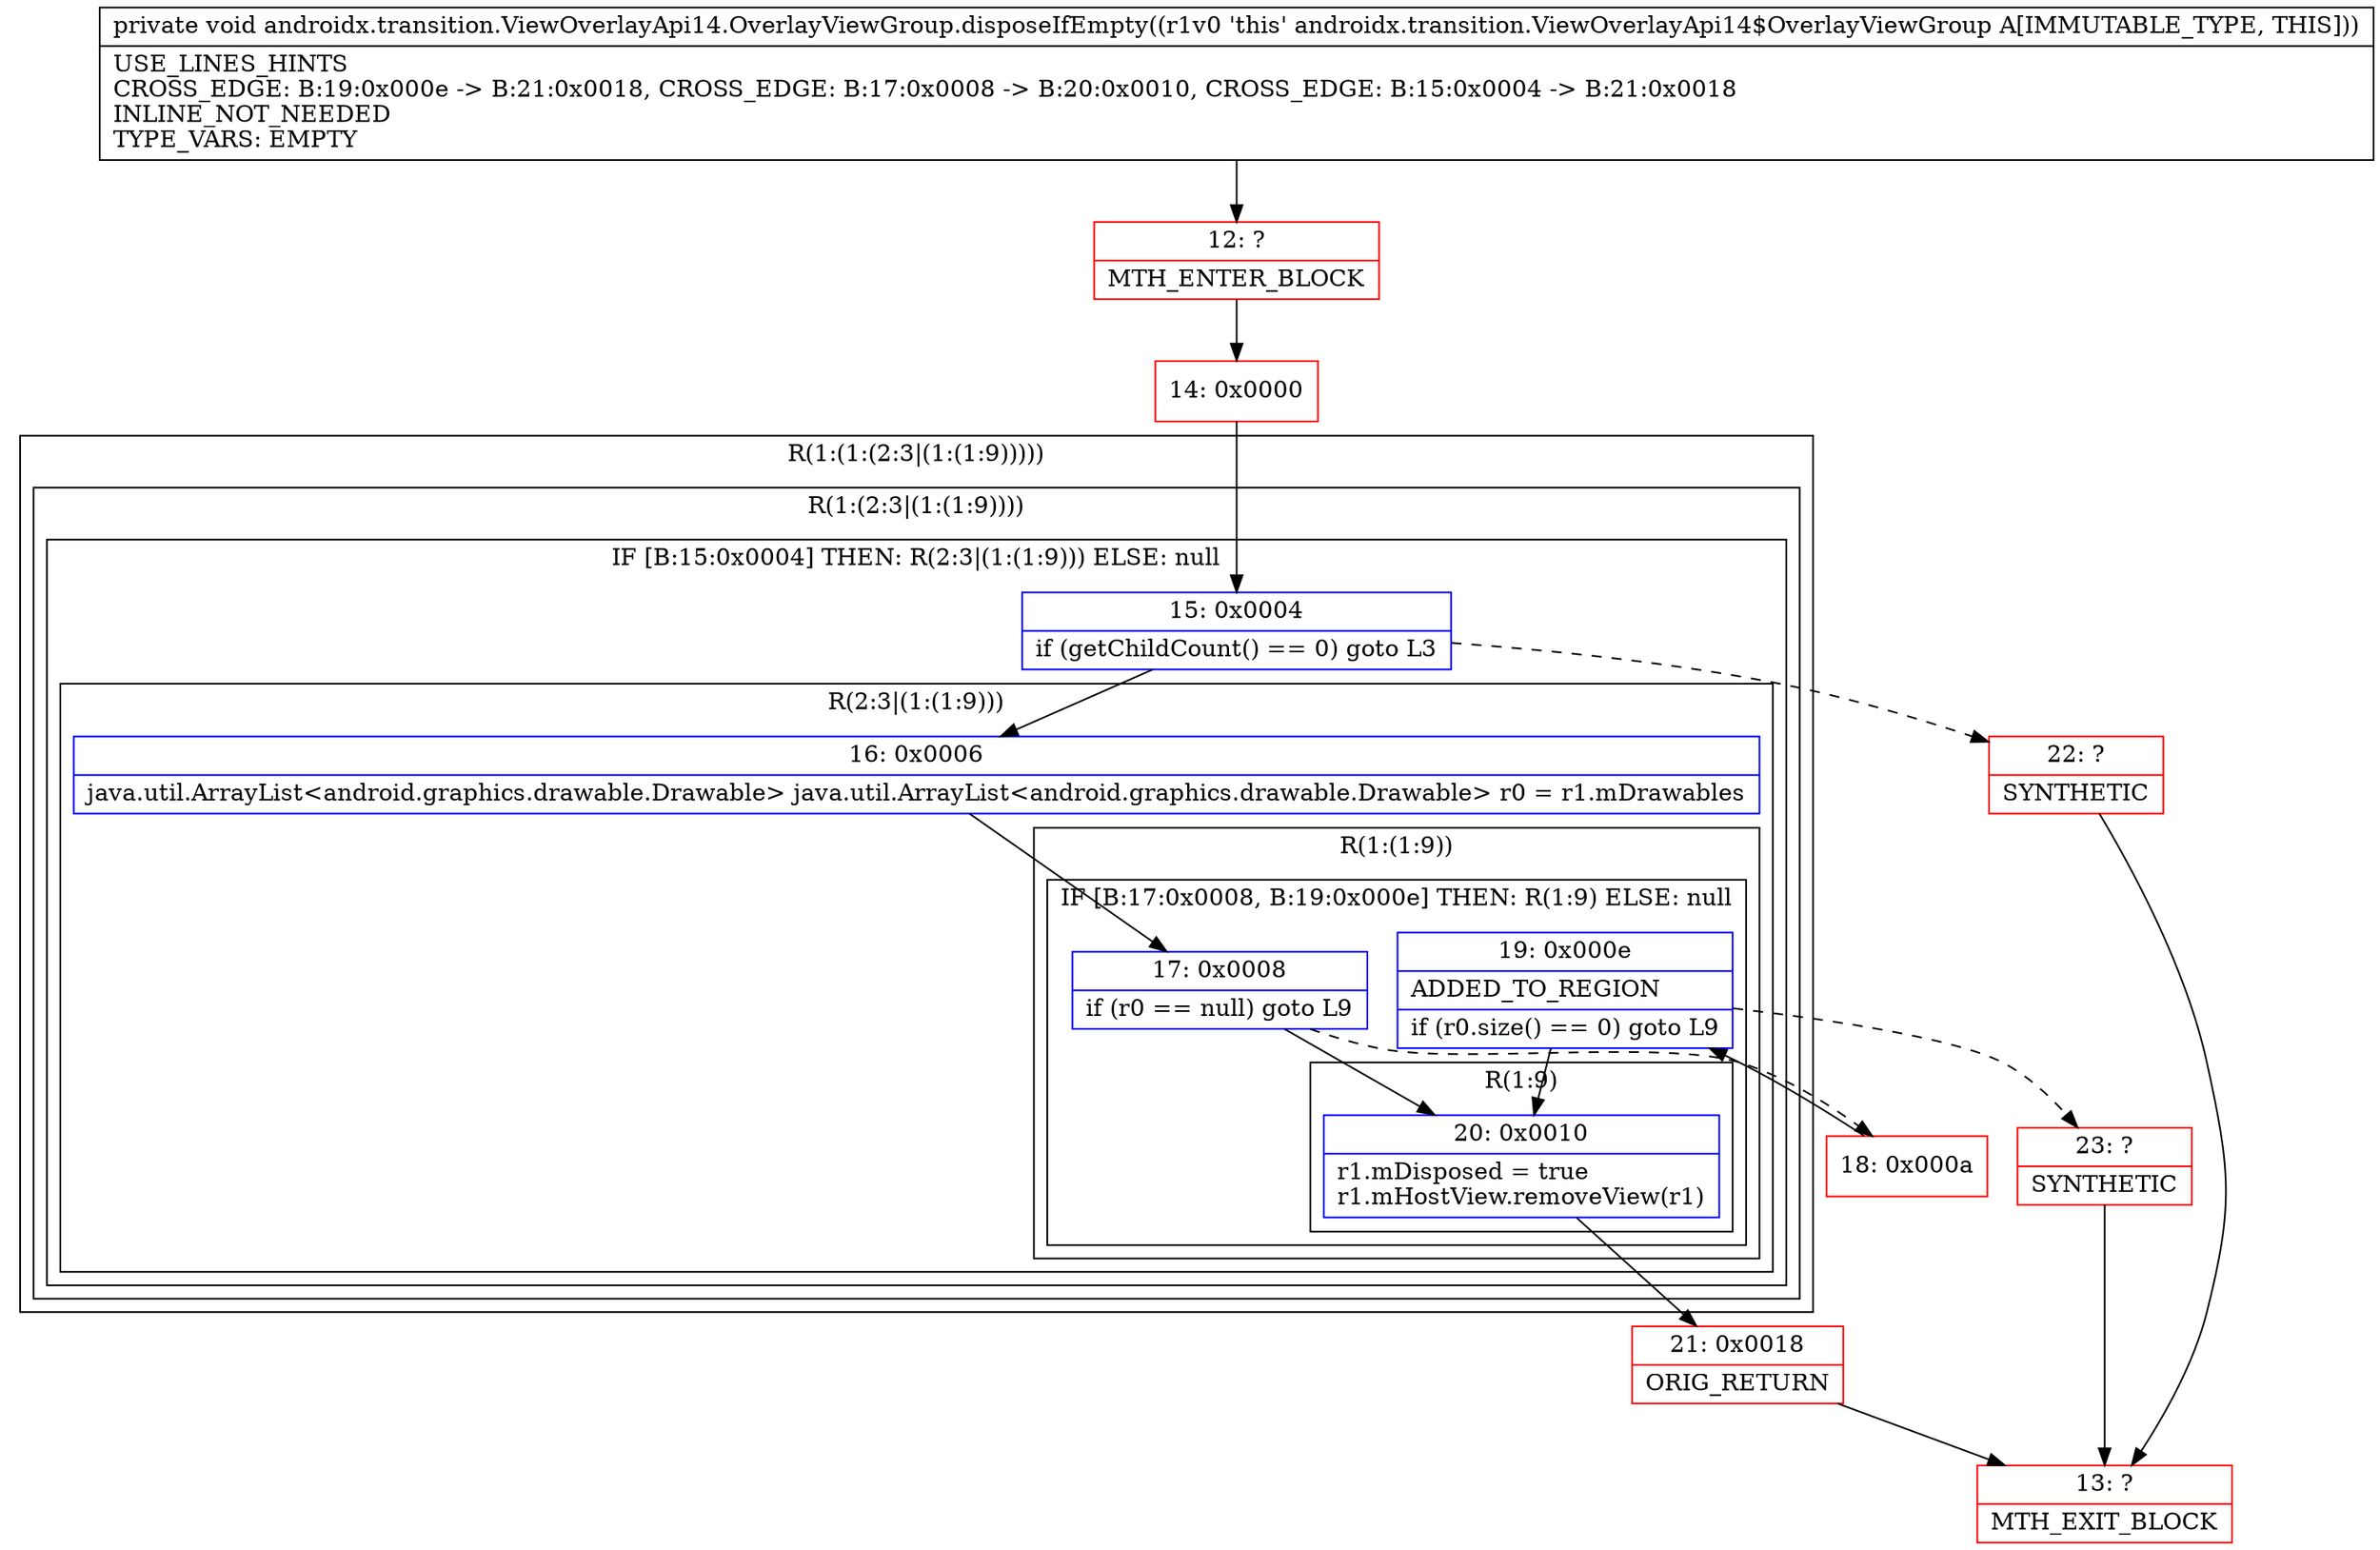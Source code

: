 digraph "CFG forandroidx.transition.ViewOverlayApi14.OverlayViewGroup.disposeIfEmpty()V" {
subgraph cluster_Region_1536600716 {
label = "R(1:(1:(2:3|(1:(1:9)))))";
node [shape=record,color=blue];
subgraph cluster_Region_1339837210 {
label = "R(1:(2:3|(1:(1:9))))";
node [shape=record,color=blue];
subgraph cluster_IfRegion_982818037 {
label = "IF [B:15:0x0004] THEN: R(2:3|(1:(1:9))) ELSE: null";
node [shape=record,color=blue];
Node_15 [shape=record,label="{15\:\ 0x0004|if (getChildCount() == 0) goto L3\l}"];
subgraph cluster_Region_620392542 {
label = "R(2:3|(1:(1:9)))";
node [shape=record,color=blue];
Node_16 [shape=record,label="{16\:\ 0x0006|java.util.ArrayList\<android.graphics.drawable.Drawable\> java.util.ArrayList\<android.graphics.drawable.Drawable\> r0 = r1.mDrawables\l}"];
subgraph cluster_Region_1884816335 {
label = "R(1:(1:9))";
node [shape=record,color=blue];
subgraph cluster_IfRegion_1695223077 {
label = "IF [B:17:0x0008, B:19:0x000e] THEN: R(1:9) ELSE: null";
node [shape=record,color=blue];
Node_17 [shape=record,label="{17\:\ 0x0008|if (r0 == null) goto L9\l}"];
Node_19 [shape=record,label="{19\:\ 0x000e|ADDED_TO_REGION\l|if (r0.size() == 0) goto L9\l}"];
subgraph cluster_Region_510920066 {
label = "R(1:9)";
node [shape=record,color=blue];
Node_20 [shape=record,label="{20\:\ 0x0010|r1.mDisposed = true\lr1.mHostView.removeView(r1)\l}"];
}
}
}
}
}
}
}
Node_12 [shape=record,color=red,label="{12\:\ ?|MTH_ENTER_BLOCK\l}"];
Node_14 [shape=record,color=red,label="{14\:\ 0x0000}"];
Node_18 [shape=record,color=red,label="{18\:\ 0x000a}"];
Node_23 [shape=record,color=red,label="{23\:\ ?|SYNTHETIC\l}"];
Node_13 [shape=record,color=red,label="{13\:\ ?|MTH_EXIT_BLOCK\l}"];
Node_21 [shape=record,color=red,label="{21\:\ 0x0018|ORIG_RETURN\l}"];
Node_22 [shape=record,color=red,label="{22\:\ ?|SYNTHETIC\l}"];
MethodNode[shape=record,label="{private void androidx.transition.ViewOverlayApi14.OverlayViewGroup.disposeIfEmpty((r1v0 'this' androidx.transition.ViewOverlayApi14$OverlayViewGroup A[IMMUTABLE_TYPE, THIS]))  | USE_LINES_HINTS\lCROSS_EDGE: B:19:0x000e \-\> B:21:0x0018, CROSS_EDGE: B:17:0x0008 \-\> B:20:0x0010, CROSS_EDGE: B:15:0x0004 \-\> B:21:0x0018\lINLINE_NOT_NEEDED\lTYPE_VARS: EMPTY\l}"];
MethodNode -> Node_12;Node_15 -> Node_16;
Node_15 -> Node_22[style=dashed];
Node_16 -> Node_17;
Node_17 -> Node_18[style=dashed];
Node_17 -> Node_20;
Node_19 -> Node_20;
Node_19 -> Node_23[style=dashed];
Node_20 -> Node_21;
Node_12 -> Node_14;
Node_14 -> Node_15;
Node_18 -> Node_19;
Node_23 -> Node_13;
Node_21 -> Node_13;
Node_22 -> Node_13;
}

